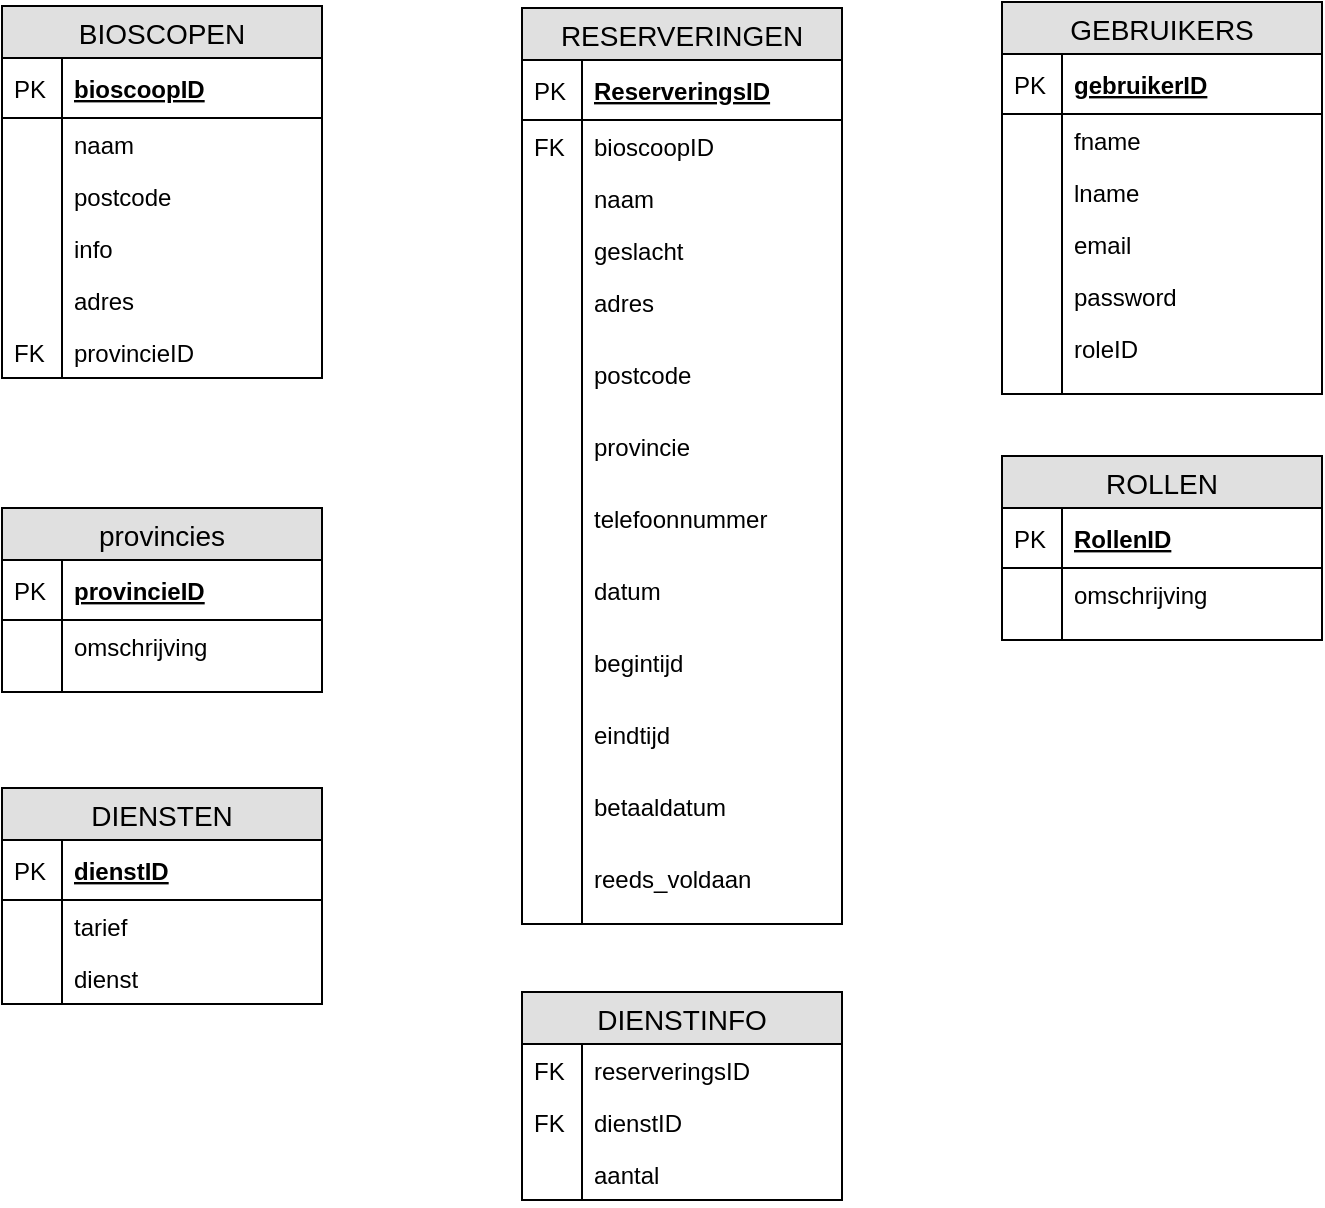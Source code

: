 <mxfile pages="1" version="11.2.5" type="device"><diagram id="YxhrQmQ29p1CNcKAKaAa" name="Page-1"><mxGraphModel dx="1186" dy="877" grid="1" gridSize="10" guides="1" tooltips="1" connect="1" arrows="1" fold="1" page="1" pageScale="1" pageWidth="827" pageHeight="1169" math="0" shadow="0"><root><mxCell id="0"/><mxCell id="1" parent="0"/><mxCell id="F7e7l-daQS6FMU4Zc46u-1" value="RESERVERINGEN" style="swimlane;fontStyle=0;childLayout=stackLayout;horizontal=1;startSize=26;fillColor=#e0e0e0;horizontalStack=0;resizeParent=1;resizeParentMax=0;resizeLast=0;collapsible=1;marginBottom=0;swimlaneFillColor=#ffffff;align=center;fontSize=14;" parent="1" vertex="1"><mxGeometry x="310" y="40" width="160" height="458" as="geometry"/></mxCell><mxCell id="F7e7l-daQS6FMU4Zc46u-2" value="ReserveringsID" style="shape=partialRectangle;top=0;left=0;right=0;bottom=1;align=left;verticalAlign=middle;fillColor=none;spacingLeft=34;spacingRight=4;overflow=hidden;rotatable=0;points=[[0,0.5],[1,0.5]];portConstraint=eastwest;dropTarget=0;fontStyle=5;fontSize=12;" parent="F7e7l-daQS6FMU4Zc46u-1" vertex="1"><mxGeometry y="26" width="160" height="30" as="geometry"/></mxCell><mxCell id="F7e7l-daQS6FMU4Zc46u-3" value="PK" style="shape=partialRectangle;top=0;left=0;bottom=0;fillColor=none;align=left;verticalAlign=middle;spacingLeft=4;spacingRight=4;overflow=hidden;rotatable=0;points=[];portConstraint=eastwest;part=1;fontSize=12;" parent="F7e7l-daQS6FMU4Zc46u-2" vertex="1" connectable="0"><mxGeometry width="30" height="30" as="geometry"/></mxCell><mxCell id="F7e7l-daQS6FMU4Zc46u-4" value="bioscoopID" style="shape=partialRectangle;top=0;left=0;right=0;bottom=0;align=left;verticalAlign=top;fillColor=none;spacingLeft=34;spacingRight=4;overflow=hidden;rotatable=0;points=[[0,0.5],[1,0.5]];portConstraint=eastwest;dropTarget=0;fontSize=12;" parent="F7e7l-daQS6FMU4Zc46u-1" vertex="1"><mxGeometry y="56" width="160" height="26" as="geometry"/></mxCell><mxCell id="F7e7l-daQS6FMU4Zc46u-5" value="FK" style="shape=partialRectangle;top=0;left=0;bottom=0;fillColor=none;align=left;verticalAlign=top;spacingLeft=4;spacingRight=4;overflow=hidden;rotatable=0;points=[];portConstraint=eastwest;part=1;fontSize=12;" parent="F7e7l-daQS6FMU4Zc46u-4" vertex="1" connectable="0"><mxGeometry width="30" height="26" as="geometry"/></mxCell><mxCell id="F7e7l-daQS6FMU4Zc46u-6" value="naam" style="shape=partialRectangle;top=0;left=0;right=0;bottom=0;align=left;verticalAlign=top;fillColor=none;spacingLeft=34;spacingRight=4;overflow=hidden;rotatable=0;points=[[0,0.5],[1,0.5]];portConstraint=eastwest;dropTarget=0;fontSize=12;" parent="F7e7l-daQS6FMU4Zc46u-1" vertex="1"><mxGeometry y="82" width="160" height="26" as="geometry"/></mxCell><mxCell id="F7e7l-daQS6FMU4Zc46u-7" value="" style="shape=partialRectangle;top=0;left=0;bottom=0;fillColor=none;align=left;verticalAlign=top;spacingLeft=4;spacingRight=4;overflow=hidden;rotatable=0;points=[];portConstraint=eastwest;part=1;fontSize=12;" parent="F7e7l-daQS6FMU4Zc46u-6" vertex="1" connectable="0"><mxGeometry width="30" height="26" as="geometry"/></mxCell><mxCell id="F7e7l-daQS6FMU4Zc46u-8" value="geslacht" style="shape=partialRectangle;top=0;left=0;right=0;bottom=0;align=left;verticalAlign=top;fillColor=none;spacingLeft=34;spacingRight=4;overflow=hidden;rotatable=0;points=[[0,0.5],[1,0.5]];portConstraint=eastwest;dropTarget=0;fontSize=12;" parent="F7e7l-daQS6FMU4Zc46u-1" vertex="1"><mxGeometry y="108" width="160" height="26" as="geometry"/></mxCell><mxCell id="F7e7l-daQS6FMU4Zc46u-9" value="" style="shape=partialRectangle;top=0;left=0;bottom=0;fillColor=none;align=left;verticalAlign=top;spacingLeft=4;spacingRight=4;overflow=hidden;rotatable=0;points=[];portConstraint=eastwest;part=1;fontSize=12;" parent="F7e7l-daQS6FMU4Zc46u-8" vertex="1" connectable="0"><mxGeometry width="30" height="26" as="geometry"/></mxCell><mxCell id="F7e7l-daQS6FMU4Zc46u-10" value="adres&#10;" style="shape=partialRectangle;top=0;left=0;right=0;bottom=0;align=left;verticalAlign=top;fillColor=none;spacingLeft=34;spacingRight=4;overflow=hidden;rotatable=0;points=[[0,0.5],[1,0.5]];portConstraint=eastwest;dropTarget=0;fontSize=12;" parent="F7e7l-daQS6FMU4Zc46u-1" vertex="1"><mxGeometry y="134" width="160" height="36" as="geometry"/></mxCell><mxCell id="F7e7l-daQS6FMU4Zc46u-11" value="" style="shape=partialRectangle;top=0;left=0;bottom=0;fillColor=none;align=left;verticalAlign=top;spacingLeft=4;spacingRight=4;overflow=hidden;rotatable=0;points=[];portConstraint=eastwest;part=1;fontSize=12;" parent="F7e7l-daQS6FMU4Zc46u-10" vertex="1" connectable="0"><mxGeometry width="30" height="36" as="geometry"/></mxCell><mxCell id="F7e7l-daQS6FMU4Zc46u-76" value="postcode" style="shape=partialRectangle;top=0;left=0;right=0;bottom=0;align=left;verticalAlign=top;fillColor=none;spacingLeft=34;spacingRight=4;overflow=hidden;rotatable=0;points=[[0,0.5],[1,0.5]];portConstraint=eastwest;dropTarget=0;fontSize=12;" parent="F7e7l-daQS6FMU4Zc46u-1" vertex="1"><mxGeometry y="170" width="160" height="36" as="geometry"/></mxCell><mxCell id="F7e7l-daQS6FMU4Zc46u-77" value="" style="shape=partialRectangle;top=0;left=0;bottom=0;fillColor=none;align=left;verticalAlign=top;spacingLeft=4;spacingRight=4;overflow=hidden;rotatable=0;points=[];portConstraint=eastwest;part=1;fontSize=12;" parent="F7e7l-daQS6FMU4Zc46u-76" vertex="1" connectable="0"><mxGeometry width="30" height="36" as="geometry"/></mxCell><mxCell id="F7e7l-daQS6FMU4Zc46u-78" value="provincie&#10;" style="shape=partialRectangle;top=0;left=0;right=0;bottom=0;align=left;verticalAlign=top;fillColor=none;spacingLeft=34;spacingRight=4;overflow=hidden;rotatable=0;points=[[0,0.5],[1,0.5]];portConstraint=eastwest;dropTarget=0;fontSize=12;" parent="F7e7l-daQS6FMU4Zc46u-1" vertex="1"><mxGeometry y="206" width="160" height="36" as="geometry"/></mxCell><mxCell id="F7e7l-daQS6FMU4Zc46u-79" value="" style="shape=partialRectangle;top=0;left=0;bottom=0;fillColor=none;align=left;verticalAlign=top;spacingLeft=4;spacingRight=4;overflow=hidden;rotatable=0;points=[];portConstraint=eastwest;part=1;fontSize=12;" parent="F7e7l-daQS6FMU4Zc46u-78" vertex="1" connectable="0"><mxGeometry width="30" height="36" as="geometry"/></mxCell><mxCell id="F7e7l-daQS6FMU4Zc46u-82" value="telefoonnummer" style="shape=partialRectangle;top=0;left=0;right=0;bottom=0;align=left;verticalAlign=top;fillColor=none;spacingLeft=34;spacingRight=4;overflow=hidden;rotatable=0;points=[[0,0.5],[1,0.5]];portConstraint=eastwest;dropTarget=0;fontSize=12;" parent="F7e7l-daQS6FMU4Zc46u-1" vertex="1"><mxGeometry y="242" width="160" height="36" as="geometry"/></mxCell><mxCell id="F7e7l-daQS6FMU4Zc46u-83" value="" style="shape=partialRectangle;top=0;left=0;bottom=0;fillColor=none;align=left;verticalAlign=top;spacingLeft=4;spacingRight=4;overflow=hidden;rotatable=0;points=[];portConstraint=eastwest;part=1;fontSize=12;" parent="F7e7l-daQS6FMU4Zc46u-82" vertex="1" connectable="0"><mxGeometry width="30" height="36" as="geometry"/></mxCell><mxCell id="F7e7l-daQS6FMU4Zc46u-80" value="datum" style="shape=partialRectangle;top=0;left=0;right=0;bottom=0;align=left;verticalAlign=top;fillColor=none;spacingLeft=34;spacingRight=4;overflow=hidden;rotatable=0;points=[[0,0.5],[1,0.5]];portConstraint=eastwest;dropTarget=0;fontSize=12;" parent="F7e7l-daQS6FMU4Zc46u-1" vertex="1"><mxGeometry y="278" width="160" height="36" as="geometry"/></mxCell><mxCell id="F7e7l-daQS6FMU4Zc46u-81" value="" style="shape=partialRectangle;top=0;left=0;bottom=0;fillColor=none;align=left;verticalAlign=top;spacingLeft=4;spacingRight=4;overflow=hidden;rotatable=0;points=[];portConstraint=eastwest;part=1;fontSize=12;" parent="F7e7l-daQS6FMU4Zc46u-80" vertex="1" connectable="0"><mxGeometry width="30" height="36" as="geometry"/></mxCell><mxCell id="F7e7l-daQS6FMU4Zc46u-84" value="begintijd" style="shape=partialRectangle;top=0;left=0;right=0;bottom=0;align=left;verticalAlign=top;fillColor=none;spacingLeft=34;spacingRight=4;overflow=hidden;rotatable=0;points=[[0,0.5],[1,0.5]];portConstraint=eastwest;dropTarget=0;fontSize=12;" parent="F7e7l-daQS6FMU4Zc46u-1" vertex="1"><mxGeometry y="314" width="160" height="36" as="geometry"/></mxCell><mxCell id="F7e7l-daQS6FMU4Zc46u-85" value="" style="shape=partialRectangle;top=0;left=0;bottom=0;fillColor=none;align=left;verticalAlign=top;spacingLeft=4;spacingRight=4;overflow=hidden;rotatable=0;points=[];portConstraint=eastwest;part=1;fontSize=12;" parent="F7e7l-daQS6FMU4Zc46u-84" vertex="1" connectable="0"><mxGeometry width="30" height="36" as="geometry"/></mxCell><mxCell id="F7e7l-daQS6FMU4Zc46u-74" value="eindtijd" style="shape=partialRectangle;top=0;left=0;right=0;bottom=0;align=left;verticalAlign=top;fillColor=none;spacingLeft=34;spacingRight=4;overflow=hidden;rotatable=0;points=[[0,0.5],[1,0.5]];portConstraint=eastwest;dropTarget=0;fontSize=12;" parent="F7e7l-daQS6FMU4Zc46u-1" vertex="1"><mxGeometry y="350" width="160" height="36" as="geometry"/></mxCell><mxCell id="F7e7l-daQS6FMU4Zc46u-75" value="" style="shape=partialRectangle;top=0;left=0;bottom=0;fillColor=none;align=left;verticalAlign=top;spacingLeft=4;spacingRight=4;overflow=hidden;rotatable=0;points=[];portConstraint=eastwest;part=1;fontSize=12;" parent="F7e7l-daQS6FMU4Zc46u-74" vertex="1" connectable="0"><mxGeometry width="30" height="36" as="geometry"/></mxCell><mxCell id="F7e7l-daQS6FMU4Zc46u-86" value="betaaldatum" style="shape=partialRectangle;top=0;left=0;right=0;bottom=0;align=left;verticalAlign=top;fillColor=none;spacingLeft=34;spacingRight=4;overflow=hidden;rotatable=0;points=[[0,0.5],[1,0.5]];portConstraint=eastwest;dropTarget=0;fontSize=12;" parent="F7e7l-daQS6FMU4Zc46u-1" vertex="1"><mxGeometry y="386" width="160" height="36" as="geometry"/></mxCell><mxCell id="F7e7l-daQS6FMU4Zc46u-87" value="" style="shape=partialRectangle;top=0;left=0;bottom=0;fillColor=none;align=left;verticalAlign=top;spacingLeft=4;spacingRight=4;overflow=hidden;rotatable=0;points=[];portConstraint=eastwest;part=1;fontSize=12;" parent="F7e7l-daQS6FMU4Zc46u-86" vertex="1" connectable="0"><mxGeometry width="30" height="36" as="geometry"/></mxCell><mxCell id="F7e7l-daQS6FMU4Zc46u-88" value="reeds_voldaan" style="shape=partialRectangle;top=0;left=0;right=0;bottom=0;align=left;verticalAlign=top;fillColor=none;spacingLeft=34;spacingRight=4;overflow=hidden;rotatable=0;points=[[0,0.5],[1,0.5]];portConstraint=eastwest;dropTarget=0;fontSize=12;" parent="F7e7l-daQS6FMU4Zc46u-1" vertex="1"><mxGeometry y="422" width="160" height="36" as="geometry"/></mxCell><mxCell id="F7e7l-daQS6FMU4Zc46u-89" value="" style="shape=partialRectangle;top=0;left=0;bottom=0;fillColor=none;align=left;verticalAlign=top;spacingLeft=4;spacingRight=4;overflow=hidden;rotatable=0;points=[];portConstraint=eastwest;part=1;fontSize=12;" parent="F7e7l-daQS6FMU4Zc46u-88" vertex="1" connectable="0"><mxGeometry width="30" height="36" as="geometry"/></mxCell><mxCell id="F7e7l-daQS6FMU4Zc46u-33" value="DIENSTINFO" style="swimlane;fontStyle=0;childLayout=stackLayout;horizontal=1;startSize=26;fillColor=#e0e0e0;horizontalStack=0;resizeParent=1;resizeParentMax=0;resizeLast=0;collapsible=1;marginBottom=0;swimlaneFillColor=#ffffff;align=center;fontSize=14;" parent="1" vertex="1"><mxGeometry x="310" y="532" width="160" height="104" as="geometry"/></mxCell><mxCell id="F7e7l-daQS6FMU4Zc46u-36" value="reserveringsID" style="shape=partialRectangle;top=0;left=0;right=0;bottom=0;align=left;verticalAlign=top;fillColor=none;spacingLeft=34;spacingRight=4;overflow=hidden;rotatable=0;points=[[0,0.5],[1,0.5]];portConstraint=eastwest;dropTarget=0;fontSize=12;" parent="F7e7l-daQS6FMU4Zc46u-33" vertex="1"><mxGeometry y="26" width="160" height="26" as="geometry"/></mxCell><mxCell id="F7e7l-daQS6FMU4Zc46u-37" value="FK" style="shape=partialRectangle;top=0;left=0;bottom=0;fillColor=none;align=left;verticalAlign=top;spacingLeft=4;spacingRight=4;overflow=hidden;rotatable=0;points=[];portConstraint=eastwest;part=1;fontSize=12;" parent="F7e7l-daQS6FMU4Zc46u-36" vertex="1" connectable="0"><mxGeometry width="30" height="26" as="geometry"/></mxCell><mxCell id="F7e7l-daQS6FMU4Zc46u-38" value="dienstID" style="shape=partialRectangle;top=0;left=0;right=0;bottom=0;align=left;verticalAlign=top;fillColor=none;spacingLeft=34;spacingRight=4;overflow=hidden;rotatable=0;points=[[0,0.5],[1,0.5]];portConstraint=eastwest;dropTarget=0;fontSize=12;" parent="F7e7l-daQS6FMU4Zc46u-33" vertex="1"><mxGeometry y="52" width="160" height="26" as="geometry"/></mxCell><mxCell id="F7e7l-daQS6FMU4Zc46u-39" value="FK" style="shape=partialRectangle;top=0;left=0;bottom=0;fillColor=none;align=left;verticalAlign=top;spacingLeft=4;spacingRight=4;overflow=hidden;rotatable=0;points=[];portConstraint=eastwest;part=1;fontSize=12;" parent="F7e7l-daQS6FMU4Zc46u-38" vertex="1" connectable="0"><mxGeometry width="30" height="26" as="geometry"/></mxCell><mxCell id="YBFMrRlyfuu1ksUUyLIa-16" value="aantal" style="shape=partialRectangle;top=0;left=0;right=0;bottom=0;align=left;verticalAlign=top;fillColor=none;spacingLeft=34;spacingRight=4;overflow=hidden;rotatable=0;points=[[0,0.5],[1,0.5]];portConstraint=eastwest;dropTarget=0;fontSize=12;" vertex="1" parent="F7e7l-daQS6FMU4Zc46u-33"><mxGeometry y="78" width="160" height="26" as="geometry"/></mxCell><mxCell id="YBFMrRlyfuu1ksUUyLIa-17" value="" style="shape=partialRectangle;top=0;left=0;bottom=0;fillColor=none;align=left;verticalAlign=top;spacingLeft=4;spacingRight=4;overflow=hidden;rotatable=0;points=[];portConstraint=eastwest;part=1;fontSize=12;" vertex="1" connectable="0" parent="YBFMrRlyfuu1ksUUyLIa-16"><mxGeometry width="30" height="26" as="geometry"/></mxCell><mxCell id="F7e7l-daQS6FMU4Zc46u-44" value="DIENSTEN" style="swimlane;fontStyle=0;childLayout=stackLayout;horizontal=1;startSize=26;fillColor=#e0e0e0;horizontalStack=0;resizeParent=1;resizeParentMax=0;resizeLast=0;collapsible=1;marginBottom=0;swimlaneFillColor=#ffffff;align=center;fontSize=14;" parent="1" vertex="1"><mxGeometry x="50" y="430" width="160" height="108" as="geometry"/></mxCell><mxCell id="F7e7l-daQS6FMU4Zc46u-45" value="dienstID" style="shape=partialRectangle;top=0;left=0;right=0;bottom=1;align=left;verticalAlign=middle;fillColor=none;spacingLeft=34;spacingRight=4;overflow=hidden;rotatable=0;points=[[0,0.5],[1,0.5]];portConstraint=eastwest;dropTarget=0;fontStyle=5;fontSize=12;" parent="F7e7l-daQS6FMU4Zc46u-44" vertex="1"><mxGeometry y="26" width="160" height="30" as="geometry"/></mxCell><mxCell id="F7e7l-daQS6FMU4Zc46u-46" value="PK" style="shape=partialRectangle;top=0;left=0;bottom=0;fillColor=none;align=left;verticalAlign=middle;spacingLeft=4;spacingRight=4;overflow=hidden;rotatable=0;points=[];portConstraint=eastwest;part=1;fontSize=12;" parent="F7e7l-daQS6FMU4Zc46u-45" vertex="1" connectable="0"><mxGeometry width="30" height="30" as="geometry"/></mxCell><mxCell id="F7e7l-daQS6FMU4Zc46u-47" value="tarief" style="shape=partialRectangle;top=0;left=0;right=0;bottom=0;align=left;verticalAlign=top;fillColor=none;spacingLeft=34;spacingRight=4;overflow=hidden;rotatable=0;points=[[0,0.5],[1,0.5]];portConstraint=eastwest;dropTarget=0;fontSize=12;" parent="F7e7l-daQS6FMU4Zc46u-44" vertex="1"><mxGeometry y="56" width="160" height="26" as="geometry"/></mxCell><mxCell id="F7e7l-daQS6FMU4Zc46u-48" value="" style="shape=partialRectangle;top=0;left=0;bottom=0;fillColor=none;align=left;verticalAlign=top;spacingLeft=4;spacingRight=4;overflow=hidden;rotatable=0;points=[];portConstraint=eastwest;part=1;fontSize=12;" parent="F7e7l-daQS6FMU4Zc46u-47" vertex="1" connectable="0"><mxGeometry width="30" height="26" as="geometry"/></mxCell><mxCell id="F7e7l-daQS6FMU4Zc46u-49" value="dienst" style="shape=partialRectangle;top=0;left=0;right=0;bottom=0;align=left;verticalAlign=top;fillColor=none;spacingLeft=34;spacingRight=4;overflow=hidden;rotatable=0;points=[[0,0.5],[1,0.5]];portConstraint=eastwest;dropTarget=0;fontSize=12;" parent="F7e7l-daQS6FMU4Zc46u-44" vertex="1"><mxGeometry y="82" width="160" height="26" as="geometry"/></mxCell><mxCell id="F7e7l-daQS6FMU4Zc46u-50" value="" style="shape=partialRectangle;top=0;left=0;bottom=0;fillColor=none;align=left;verticalAlign=top;spacingLeft=4;spacingRight=4;overflow=hidden;rotatable=0;points=[];portConstraint=eastwest;part=1;fontSize=12;" parent="F7e7l-daQS6FMU4Zc46u-49" vertex="1" connectable="0"><mxGeometry width="30" height="26" as="geometry"/></mxCell><mxCell id="F7e7l-daQS6FMU4Zc46u-55" value="BIOSCOPEN" style="swimlane;fontStyle=0;childLayout=stackLayout;horizontal=1;startSize=26;fillColor=#e0e0e0;horizontalStack=0;resizeParent=1;resizeParentMax=0;resizeLast=0;collapsible=1;marginBottom=0;swimlaneFillColor=#ffffff;align=center;fontSize=14;" parent="1" vertex="1"><mxGeometry x="50" y="39" width="160" height="186" as="geometry"/></mxCell><mxCell id="F7e7l-daQS6FMU4Zc46u-56" value="bioscoopID" style="shape=partialRectangle;top=0;left=0;right=0;bottom=1;align=left;verticalAlign=middle;fillColor=none;spacingLeft=34;spacingRight=4;overflow=hidden;rotatable=0;points=[[0,0.5],[1,0.5]];portConstraint=eastwest;dropTarget=0;fontStyle=5;fontSize=12;" parent="F7e7l-daQS6FMU4Zc46u-55" vertex="1"><mxGeometry y="26" width="160" height="30" as="geometry"/></mxCell><mxCell id="F7e7l-daQS6FMU4Zc46u-57" value="PK" style="shape=partialRectangle;top=0;left=0;bottom=0;fillColor=none;align=left;verticalAlign=middle;spacingLeft=4;spacingRight=4;overflow=hidden;rotatable=0;points=[];portConstraint=eastwest;part=1;fontSize=12;" parent="F7e7l-daQS6FMU4Zc46u-56" vertex="1" connectable="0"><mxGeometry width="30" height="30" as="geometry"/></mxCell><mxCell id="F7e7l-daQS6FMU4Zc46u-64" value="naam" style="shape=partialRectangle;top=0;left=0;right=0;bottom=0;align=left;verticalAlign=top;fillColor=none;spacingLeft=34;spacingRight=4;overflow=hidden;rotatable=0;points=[[0,0.5],[1,0.5]];portConstraint=eastwest;dropTarget=0;fontSize=12;" parent="F7e7l-daQS6FMU4Zc46u-55" vertex="1"><mxGeometry y="56" width="160" height="26" as="geometry"/></mxCell><mxCell id="F7e7l-daQS6FMU4Zc46u-65" value="" style="shape=partialRectangle;top=0;left=0;bottom=0;fillColor=none;align=left;verticalAlign=top;spacingLeft=4;spacingRight=4;overflow=hidden;rotatable=0;points=[];portConstraint=eastwest;part=1;fontSize=12;" parent="F7e7l-daQS6FMU4Zc46u-64" vertex="1" connectable="0"><mxGeometry width="30" height="26" as="geometry"/></mxCell><mxCell id="F7e7l-daQS6FMU4Zc46u-58" value="postcode" style="shape=partialRectangle;top=0;left=0;right=0;bottom=0;align=left;verticalAlign=top;fillColor=none;spacingLeft=34;spacingRight=4;overflow=hidden;rotatable=0;points=[[0,0.5],[1,0.5]];portConstraint=eastwest;dropTarget=0;fontSize=12;" parent="F7e7l-daQS6FMU4Zc46u-55" vertex="1"><mxGeometry y="82" width="160" height="26" as="geometry"/></mxCell><mxCell id="F7e7l-daQS6FMU4Zc46u-59" value="" style="shape=partialRectangle;top=0;left=0;bottom=0;fillColor=none;align=left;verticalAlign=top;spacingLeft=4;spacingRight=4;overflow=hidden;rotatable=0;points=[];portConstraint=eastwest;part=1;fontSize=12;" parent="F7e7l-daQS6FMU4Zc46u-58" vertex="1" connectable="0"><mxGeometry width="30" height="26" as="geometry"/></mxCell><mxCell id="YBFMrRlyfuu1ksUUyLIa-14" value="info" style="shape=partialRectangle;top=0;left=0;right=0;bottom=0;align=left;verticalAlign=top;fillColor=none;spacingLeft=34;spacingRight=4;overflow=hidden;rotatable=0;points=[[0,0.5],[1,0.5]];portConstraint=eastwest;dropTarget=0;fontSize=12;" vertex="1" parent="F7e7l-daQS6FMU4Zc46u-55"><mxGeometry y="108" width="160" height="26" as="geometry"/></mxCell><mxCell id="YBFMrRlyfuu1ksUUyLIa-15" value="" style="shape=partialRectangle;top=0;left=0;bottom=0;fillColor=none;align=left;verticalAlign=top;spacingLeft=4;spacingRight=4;overflow=hidden;rotatable=0;points=[];portConstraint=eastwest;part=1;fontSize=12;" vertex="1" connectable="0" parent="YBFMrRlyfuu1ksUUyLIa-14"><mxGeometry width="30" height="26" as="geometry"/></mxCell><mxCell id="F7e7l-daQS6FMU4Zc46u-60" value="adres" style="shape=partialRectangle;top=0;left=0;right=0;bottom=0;align=left;verticalAlign=top;fillColor=none;spacingLeft=34;spacingRight=4;overflow=hidden;rotatable=0;points=[[0,0.5],[1,0.5]];portConstraint=eastwest;dropTarget=0;fontSize=12;" parent="F7e7l-daQS6FMU4Zc46u-55" vertex="1"><mxGeometry y="134" width="160" height="26" as="geometry"/></mxCell><mxCell id="F7e7l-daQS6FMU4Zc46u-61" value="" style="shape=partialRectangle;top=0;left=0;bottom=0;fillColor=none;align=left;verticalAlign=top;spacingLeft=4;spacingRight=4;overflow=hidden;rotatable=0;points=[];portConstraint=eastwest;part=1;fontSize=12;" parent="F7e7l-daQS6FMU4Zc46u-60" vertex="1" connectable="0"><mxGeometry width="30" height="26" as="geometry"/></mxCell><mxCell id="F7e7l-daQS6FMU4Zc46u-62" value="provincieID" style="shape=partialRectangle;top=0;left=0;right=0;bottom=0;align=left;verticalAlign=top;fillColor=none;spacingLeft=34;spacingRight=4;overflow=hidden;rotatable=0;points=[[0,0.5],[1,0.5]];portConstraint=eastwest;dropTarget=0;fontSize=12;" parent="F7e7l-daQS6FMU4Zc46u-55" vertex="1"><mxGeometry y="160" width="160" height="26" as="geometry"/></mxCell><mxCell id="F7e7l-daQS6FMU4Zc46u-63" value="FK" style="shape=partialRectangle;top=0;left=0;bottom=0;fillColor=none;align=left;verticalAlign=top;spacingLeft=4;spacingRight=4;overflow=hidden;rotatable=0;points=[];portConstraint=eastwest;part=1;fontSize=12;" parent="F7e7l-daQS6FMU4Zc46u-62" vertex="1" connectable="0"><mxGeometry width="30" height="26" as="geometry"/></mxCell><mxCell id="YBFMrRlyfuu1ksUUyLIa-1" value="ROLLEN" style="swimlane;fontStyle=0;childLayout=stackLayout;horizontal=1;startSize=26;fillColor=#e0e0e0;horizontalStack=0;resizeParent=1;resizeParentMax=0;resizeLast=0;collapsible=1;marginBottom=0;swimlaneFillColor=#ffffff;align=center;fontSize=14;" vertex="1" parent="1"><mxGeometry x="550" y="264" width="160" height="92" as="geometry"/></mxCell><mxCell id="YBFMrRlyfuu1ksUUyLIa-2" value="RollenID" style="shape=partialRectangle;top=0;left=0;right=0;bottom=1;align=left;verticalAlign=middle;fillColor=none;spacingLeft=34;spacingRight=4;overflow=hidden;rotatable=0;points=[[0,0.5],[1,0.5]];portConstraint=eastwest;dropTarget=0;fontStyle=5;fontSize=12;" vertex="1" parent="YBFMrRlyfuu1ksUUyLIa-1"><mxGeometry y="26" width="160" height="30" as="geometry"/></mxCell><mxCell id="YBFMrRlyfuu1ksUUyLIa-3" value="PK" style="shape=partialRectangle;top=0;left=0;bottom=0;fillColor=none;align=left;verticalAlign=middle;spacingLeft=4;spacingRight=4;overflow=hidden;rotatable=0;points=[];portConstraint=eastwest;part=1;fontSize=12;" vertex="1" connectable="0" parent="YBFMrRlyfuu1ksUUyLIa-2"><mxGeometry width="30" height="30" as="geometry"/></mxCell><mxCell id="YBFMrRlyfuu1ksUUyLIa-4" value="omschrijving" style="shape=partialRectangle;top=0;left=0;right=0;bottom=0;align=left;verticalAlign=top;fillColor=none;spacingLeft=34;spacingRight=4;overflow=hidden;rotatable=0;points=[[0,0.5],[1,0.5]];portConstraint=eastwest;dropTarget=0;fontSize=12;" vertex="1" parent="YBFMrRlyfuu1ksUUyLIa-1"><mxGeometry y="56" width="160" height="26" as="geometry"/></mxCell><mxCell id="YBFMrRlyfuu1ksUUyLIa-5" value="" style="shape=partialRectangle;top=0;left=0;bottom=0;fillColor=none;align=left;verticalAlign=top;spacingLeft=4;spacingRight=4;overflow=hidden;rotatable=0;points=[];portConstraint=eastwest;part=1;fontSize=12;" vertex="1" connectable="0" parent="YBFMrRlyfuu1ksUUyLIa-4"><mxGeometry width="30" height="26" as="geometry"/></mxCell><mxCell id="YBFMrRlyfuu1ksUUyLIa-10" value="" style="shape=partialRectangle;top=0;left=0;right=0;bottom=0;align=left;verticalAlign=top;fillColor=none;spacingLeft=34;spacingRight=4;overflow=hidden;rotatable=0;points=[[0,0.5],[1,0.5]];portConstraint=eastwest;dropTarget=0;fontSize=12;" vertex="1" parent="YBFMrRlyfuu1ksUUyLIa-1"><mxGeometry y="82" width="160" height="10" as="geometry"/></mxCell><mxCell id="YBFMrRlyfuu1ksUUyLIa-11" value="" style="shape=partialRectangle;top=0;left=0;bottom=0;fillColor=none;align=left;verticalAlign=top;spacingLeft=4;spacingRight=4;overflow=hidden;rotatable=0;points=[];portConstraint=eastwest;part=1;fontSize=12;" vertex="1" connectable="0" parent="YBFMrRlyfuu1ksUUyLIa-10"><mxGeometry width="30" height="10" as="geometry"/></mxCell><mxCell id="YBFMrRlyfuu1ksUUyLIa-19" value="GEBRUIKERS" style="swimlane;fontStyle=0;childLayout=stackLayout;horizontal=1;startSize=26;fillColor=#e0e0e0;horizontalStack=0;resizeParent=1;resizeParentMax=0;resizeLast=0;collapsible=1;marginBottom=0;swimlaneFillColor=#ffffff;align=center;fontSize=14;" vertex="1" parent="1"><mxGeometry x="550" y="37" width="160" height="196" as="geometry"/></mxCell><mxCell id="YBFMrRlyfuu1ksUUyLIa-20" value="gebruikerID" style="shape=partialRectangle;top=0;left=0;right=0;bottom=1;align=left;verticalAlign=middle;fillColor=none;spacingLeft=34;spacingRight=4;overflow=hidden;rotatable=0;points=[[0,0.5],[1,0.5]];portConstraint=eastwest;dropTarget=0;fontStyle=5;fontSize=12;" vertex="1" parent="YBFMrRlyfuu1ksUUyLIa-19"><mxGeometry y="26" width="160" height="30" as="geometry"/></mxCell><mxCell id="YBFMrRlyfuu1ksUUyLIa-21" value="PK" style="shape=partialRectangle;top=0;left=0;bottom=0;fillColor=none;align=left;verticalAlign=middle;spacingLeft=4;spacingRight=4;overflow=hidden;rotatable=0;points=[];portConstraint=eastwest;part=1;fontSize=12;" vertex="1" connectable="0" parent="YBFMrRlyfuu1ksUUyLIa-20"><mxGeometry width="30" height="30" as="geometry"/></mxCell><mxCell id="YBFMrRlyfuu1ksUUyLIa-22" value="fname" style="shape=partialRectangle;top=0;left=0;right=0;bottom=0;align=left;verticalAlign=top;fillColor=none;spacingLeft=34;spacingRight=4;overflow=hidden;rotatable=0;points=[[0,0.5],[1,0.5]];portConstraint=eastwest;dropTarget=0;fontSize=12;" vertex="1" parent="YBFMrRlyfuu1ksUUyLIa-19"><mxGeometry y="56" width="160" height="26" as="geometry"/></mxCell><mxCell id="YBFMrRlyfuu1ksUUyLIa-23" value="" style="shape=partialRectangle;top=0;left=0;bottom=0;fillColor=none;align=left;verticalAlign=top;spacingLeft=4;spacingRight=4;overflow=hidden;rotatable=0;points=[];portConstraint=eastwest;part=1;fontSize=12;" vertex="1" connectable="0" parent="YBFMrRlyfuu1ksUUyLIa-22"><mxGeometry width="30" height="26" as="geometry"/></mxCell><mxCell id="YBFMrRlyfuu1ksUUyLIa-24" value="lname" style="shape=partialRectangle;top=0;left=0;right=0;bottom=0;align=left;verticalAlign=top;fillColor=none;spacingLeft=34;spacingRight=4;overflow=hidden;rotatable=0;points=[[0,0.5],[1,0.5]];portConstraint=eastwest;dropTarget=0;fontSize=12;" vertex="1" parent="YBFMrRlyfuu1ksUUyLIa-19"><mxGeometry y="82" width="160" height="26" as="geometry"/></mxCell><mxCell id="YBFMrRlyfuu1ksUUyLIa-25" value="" style="shape=partialRectangle;top=0;left=0;bottom=0;fillColor=none;align=left;verticalAlign=top;spacingLeft=4;spacingRight=4;overflow=hidden;rotatable=0;points=[];portConstraint=eastwest;part=1;fontSize=12;" vertex="1" connectable="0" parent="YBFMrRlyfuu1ksUUyLIa-24"><mxGeometry width="30" height="26" as="geometry"/></mxCell><mxCell id="YBFMrRlyfuu1ksUUyLIa-42" value="email" style="shape=partialRectangle;top=0;left=0;right=0;bottom=0;align=left;verticalAlign=top;fillColor=none;spacingLeft=34;spacingRight=4;overflow=hidden;rotatable=0;points=[[0,0.5],[1,0.5]];portConstraint=eastwest;dropTarget=0;fontSize=12;" vertex="1" parent="YBFMrRlyfuu1ksUUyLIa-19"><mxGeometry y="108" width="160" height="26" as="geometry"/></mxCell><mxCell id="YBFMrRlyfuu1ksUUyLIa-43" value="" style="shape=partialRectangle;top=0;left=0;bottom=0;fillColor=none;align=left;verticalAlign=top;spacingLeft=4;spacingRight=4;overflow=hidden;rotatable=0;points=[];portConstraint=eastwest;part=1;fontSize=12;" vertex="1" connectable="0" parent="YBFMrRlyfuu1ksUUyLIa-42"><mxGeometry width="30" height="26" as="geometry"/></mxCell><mxCell id="YBFMrRlyfuu1ksUUyLIa-26" value="password" style="shape=partialRectangle;top=0;left=0;right=0;bottom=0;align=left;verticalAlign=top;fillColor=none;spacingLeft=34;spacingRight=4;overflow=hidden;rotatable=0;points=[[0,0.5],[1,0.5]];portConstraint=eastwest;dropTarget=0;fontSize=12;" vertex="1" parent="YBFMrRlyfuu1ksUUyLIa-19"><mxGeometry y="134" width="160" height="26" as="geometry"/></mxCell><mxCell id="YBFMrRlyfuu1ksUUyLIa-27" value="" style="shape=partialRectangle;top=0;left=0;bottom=0;fillColor=none;align=left;verticalAlign=top;spacingLeft=4;spacingRight=4;overflow=hidden;rotatable=0;points=[];portConstraint=eastwest;part=1;fontSize=12;" vertex="1" connectable="0" parent="YBFMrRlyfuu1ksUUyLIa-26"><mxGeometry width="30" height="26" as="geometry"/></mxCell><mxCell id="YBFMrRlyfuu1ksUUyLIa-44" value="roleID" style="shape=partialRectangle;top=0;left=0;right=0;bottom=0;align=left;verticalAlign=top;fillColor=none;spacingLeft=34;spacingRight=4;overflow=hidden;rotatable=0;points=[[0,0.5],[1,0.5]];portConstraint=eastwest;dropTarget=0;fontSize=12;" vertex="1" parent="YBFMrRlyfuu1ksUUyLIa-19"><mxGeometry y="160" width="160" height="26" as="geometry"/></mxCell><mxCell id="YBFMrRlyfuu1ksUUyLIa-45" value="" style="shape=partialRectangle;top=0;left=0;bottom=0;fillColor=none;align=left;verticalAlign=top;spacingLeft=4;spacingRight=4;overflow=hidden;rotatable=0;points=[];portConstraint=eastwest;part=1;fontSize=12;" vertex="1" connectable="0" parent="YBFMrRlyfuu1ksUUyLIa-44"><mxGeometry width="30" height="26" as="geometry"/></mxCell><mxCell id="YBFMrRlyfuu1ksUUyLIa-28" value="" style="shape=partialRectangle;top=0;left=0;right=0;bottom=0;align=left;verticalAlign=top;fillColor=none;spacingLeft=34;spacingRight=4;overflow=hidden;rotatable=0;points=[[0,0.5],[1,0.5]];portConstraint=eastwest;dropTarget=0;fontSize=12;" vertex="1" parent="YBFMrRlyfuu1ksUUyLIa-19"><mxGeometry y="186" width="160" height="10" as="geometry"/></mxCell><mxCell id="YBFMrRlyfuu1ksUUyLIa-29" value="" style="shape=partialRectangle;top=0;left=0;bottom=0;fillColor=none;align=left;verticalAlign=top;spacingLeft=4;spacingRight=4;overflow=hidden;rotatable=0;points=[];portConstraint=eastwest;part=1;fontSize=12;" vertex="1" connectable="0" parent="YBFMrRlyfuu1ksUUyLIa-28"><mxGeometry width="30" height="10" as="geometry"/></mxCell><mxCell id="YBFMrRlyfuu1ksUUyLIa-31" value="provincies" style="swimlane;fontStyle=0;childLayout=stackLayout;horizontal=1;startSize=26;fillColor=#e0e0e0;horizontalStack=0;resizeParent=1;resizeParentMax=0;resizeLast=0;collapsible=1;marginBottom=0;swimlaneFillColor=#ffffff;align=center;fontSize=14;" vertex="1" parent="1"><mxGeometry x="50" y="290" width="160" height="92" as="geometry"/></mxCell><mxCell id="YBFMrRlyfuu1ksUUyLIa-32" value="provincieID" style="shape=partialRectangle;top=0;left=0;right=0;bottom=1;align=left;verticalAlign=middle;fillColor=none;spacingLeft=34;spacingRight=4;overflow=hidden;rotatable=0;points=[[0,0.5],[1,0.5]];portConstraint=eastwest;dropTarget=0;fontStyle=5;fontSize=12;" vertex="1" parent="YBFMrRlyfuu1ksUUyLIa-31"><mxGeometry y="26" width="160" height="30" as="geometry"/></mxCell><mxCell id="YBFMrRlyfuu1ksUUyLIa-33" value="PK" style="shape=partialRectangle;top=0;left=0;bottom=0;fillColor=none;align=left;verticalAlign=middle;spacingLeft=4;spacingRight=4;overflow=hidden;rotatable=0;points=[];portConstraint=eastwest;part=1;fontSize=12;" vertex="1" connectable="0" parent="YBFMrRlyfuu1ksUUyLIa-32"><mxGeometry width="30" height="30" as="geometry"/></mxCell><mxCell id="YBFMrRlyfuu1ksUUyLIa-34" value="omschrijving" style="shape=partialRectangle;top=0;left=0;right=0;bottom=0;align=left;verticalAlign=top;fillColor=none;spacingLeft=34;spacingRight=4;overflow=hidden;rotatable=0;points=[[0,0.5],[1,0.5]];portConstraint=eastwest;dropTarget=0;fontSize=12;" vertex="1" parent="YBFMrRlyfuu1ksUUyLIa-31"><mxGeometry y="56" width="160" height="26" as="geometry"/></mxCell><mxCell id="YBFMrRlyfuu1ksUUyLIa-35" value="" style="shape=partialRectangle;top=0;left=0;bottom=0;fillColor=none;align=left;verticalAlign=top;spacingLeft=4;spacingRight=4;overflow=hidden;rotatable=0;points=[];portConstraint=eastwest;part=1;fontSize=12;" vertex="1" connectable="0" parent="YBFMrRlyfuu1ksUUyLIa-34"><mxGeometry width="30" height="26" as="geometry"/></mxCell><mxCell id="YBFMrRlyfuu1ksUUyLIa-40" value="" style="shape=partialRectangle;top=0;left=0;right=0;bottom=0;align=left;verticalAlign=top;fillColor=none;spacingLeft=34;spacingRight=4;overflow=hidden;rotatable=0;points=[[0,0.5],[1,0.5]];portConstraint=eastwest;dropTarget=0;fontSize=12;" vertex="1" parent="YBFMrRlyfuu1ksUUyLIa-31"><mxGeometry y="82" width="160" height="10" as="geometry"/></mxCell><mxCell id="YBFMrRlyfuu1ksUUyLIa-41" value="" style="shape=partialRectangle;top=0;left=0;bottom=0;fillColor=none;align=left;verticalAlign=top;spacingLeft=4;spacingRight=4;overflow=hidden;rotatable=0;points=[];portConstraint=eastwest;part=1;fontSize=12;" vertex="1" connectable="0" parent="YBFMrRlyfuu1ksUUyLIa-40"><mxGeometry width="30" height="10" as="geometry"/></mxCell></root></mxGraphModel></diagram></mxfile>